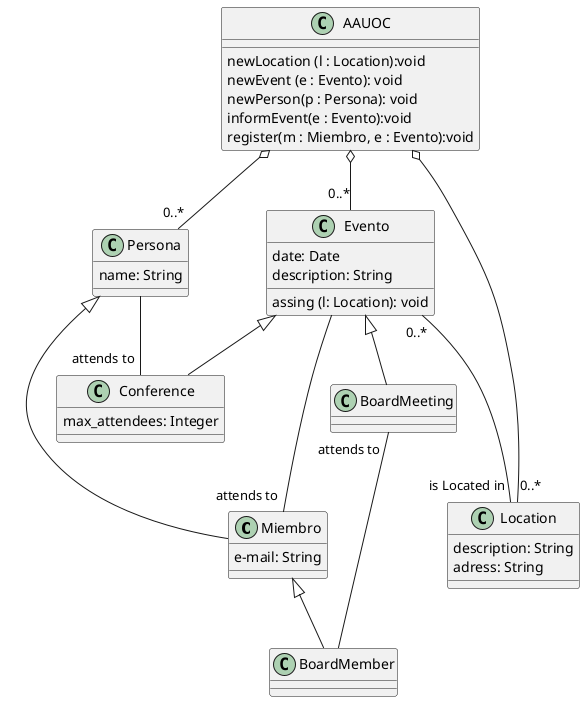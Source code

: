 @startuml
class Miembro{
e-mail: String
}

class BoardMember{}

class Evento{
date: Date
description: String
assing (l: Location): void
}

class Conference{
max_attendees: Integer
}

class BoardMeeting{}

class Location{
description: String
adress: String
}

class Persona{
name: String
}

class AAUOC{
newLocation (l : Location):void
newEvent (e : Evento): void
newPerson(p : Persona): void
informEvent(e : Evento):void
register(m : Miembro, e : Evento):void
}

Evento <|-- Conference
Evento <|- BoardMeeting

Persona <|-- Miembro
Miembro <|-- BoardMember

AAUOC o-- "0..*" Location
AAUOC o-- "0..*" Persona
AAUOC o-- "0..*" Evento
Evento "0..* "--- "is Located in" Location
Evento  --- "attends to" Miembro
BoardMeeting  "attends to"-- BoardMember
Persona -- "attends to" Conference
@enduml